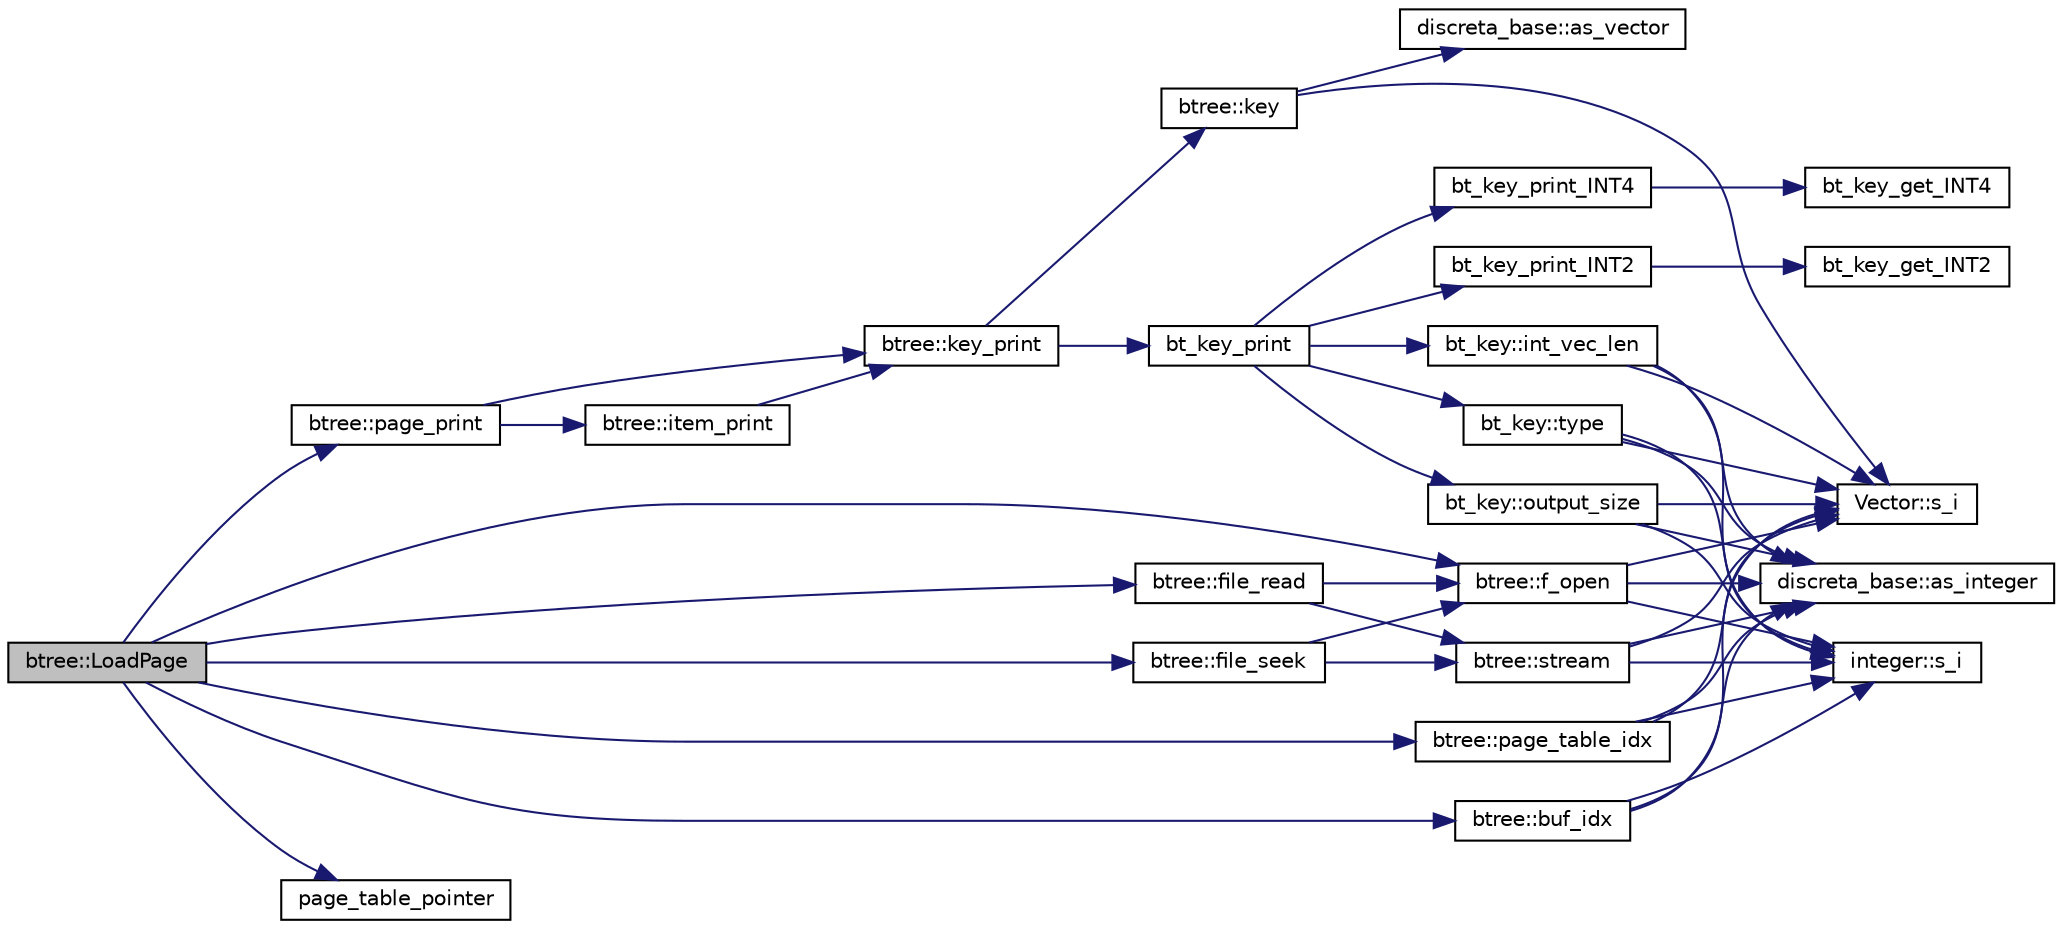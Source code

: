 digraph "btree::LoadPage"
{
  edge [fontname="Helvetica",fontsize="10",labelfontname="Helvetica",labelfontsize="10"];
  node [fontname="Helvetica",fontsize="10",shape=record];
  rankdir="LR";
  Node2797 [label="btree::LoadPage",height=0.2,width=0.4,color="black", fillcolor="grey75", style="filled", fontcolor="black"];
  Node2797 -> Node2798 [color="midnightblue",fontsize="10",style="solid",fontname="Helvetica"];
  Node2798 [label="btree::f_open",height=0.2,width=0.4,color="black", fillcolor="white", style="filled",URL="$dd/db0/classbtree.html#a192d74607f02ea8e0ad631d6e6fd6704"];
  Node2798 -> Node2799 [color="midnightblue",fontsize="10",style="solid",fontname="Helvetica"];
  Node2799 [label="Vector::s_i",height=0.2,width=0.4,color="black", fillcolor="white", style="filled",URL="$d5/db2/class_vector.html#a1c4fe1752523df8119f70dd550244871"];
  Node2798 -> Node2800 [color="midnightblue",fontsize="10",style="solid",fontname="Helvetica"];
  Node2800 [label="discreta_base::as_integer",height=0.2,width=0.4,color="black", fillcolor="white", style="filled",URL="$d7/d71/classdiscreta__base.html#a00d7691eaf874fd283d942692fe8dd26"];
  Node2798 -> Node2801 [color="midnightblue",fontsize="10",style="solid",fontname="Helvetica"];
  Node2801 [label="integer::s_i",height=0.2,width=0.4,color="black", fillcolor="white", style="filled",URL="$d0/de5/classinteger.html#adf28e9f94d4c844adaa950deeb80b904"];
  Node2797 -> Node2802 [color="midnightblue",fontsize="10",style="solid",fontname="Helvetica"];
  Node2802 [label="btree::buf_idx",height=0.2,width=0.4,color="black", fillcolor="white", style="filled",URL="$dd/db0/classbtree.html#a6a928fc93c93d8b5a83ad1ba699b453e"];
  Node2802 -> Node2799 [color="midnightblue",fontsize="10",style="solid",fontname="Helvetica"];
  Node2802 -> Node2800 [color="midnightblue",fontsize="10",style="solid",fontname="Helvetica"];
  Node2802 -> Node2801 [color="midnightblue",fontsize="10",style="solid",fontname="Helvetica"];
  Node2797 -> Node2803 [color="midnightblue",fontsize="10",style="solid",fontname="Helvetica"];
  Node2803 [label="page_table_pointer",height=0.2,width=0.4,color="black", fillcolor="white", style="filled",URL="$d9/d60/discreta_8h.html#a53208086adbea2817fe45f917410d9d0"];
  Node2797 -> Node2804 [color="midnightblue",fontsize="10",style="solid",fontname="Helvetica"];
  Node2804 [label="btree::page_table_idx",height=0.2,width=0.4,color="black", fillcolor="white", style="filled",URL="$dd/db0/classbtree.html#abc6a6f309e4c61cb5a7f4c4a248d384d"];
  Node2804 -> Node2799 [color="midnightblue",fontsize="10",style="solid",fontname="Helvetica"];
  Node2804 -> Node2800 [color="midnightblue",fontsize="10",style="solid",fontname="Helvetica"];
  Node2804 -> Node2801 [color="midnightblue",fontsize="10",style="solid",fontname="Helvetica"];
  Node2797 -> Node2805 [color="midnightblue",fontsize="10",style="solid",fontname="Helvetica"];
  Node2805 [label="btree::file_seek",height=0.2,width=0.4,color="black", fillcolor="white", style="filled",URL="$dd/db0/classbtree.html#a829c985973c7c164fda2d81398e13504"];
  Node2805 -> Node2798 [color="midnightblue",fontsize="10",style="solid",fontname="Helvetica"];
  Node2805 -> Node2806 [color="midnightblue",fontsize="10",style="solid",fontname="Helvetica"];
  Node2806 [label="btree::stream",height=0.2,width=0.4,color="black", fillcolor="white", style="filled",URL="$dd/db0/classbtree.html#af99e68df8c3674b7d77ed80a8bbcffac"];
  Node2806 -> Node2799 [color="midnightblue",fontsize="10",style="solid",fontname="Helvetica"];
  Node2806 -> Node2800 [color="midnightblue",fontsize="10",style="solid",fontname="Helvetica"];
  Node2806 -> Node2801 [color="midnightblue",fontsize="10",style="solid",fontname="Helvetica"];
  Node2797 -> Node2807 [color="midnightblue",fontsize="10",style="solid",fontname="Helvetica"];
  Node2807 [label="btree::file_read",height=0.2,width=0.4,color="black", fillcolor="white", style="filled",URL="$dd/db0/classbtree.html#ab0b9bbc01c3d3836048934e90aec5f6c"];
  Node2807 -> Node2798 [color="midnightblue",fontsize="10",style="solid",fontname="Helvetica"];
  Node2807 -> Node2806 [color="midnightblue",fontsize="10",style="solid",fontname="Helvetica"];
  Node2797 -> Node2808 [color="midnightblue",fontsize="10",style="solid",fontname="Helvetica"];
  Node2808 [label="btree::page_print",height=0.2,width=0.4,color="black", fillcolor="white", style="filled",URL="$dd/db0/classbtree.html#ae6ffbcdff58a0c738d1a0e27a963da5d"];
  Node2808 -> Node2809 [color="midnightblue",fontsize="10",style="solid",fontname="Helvetica"];
  Node2809 [label="btree::item_print",height=0.2,width=0.4,color="black", fillcolor="white", style="filled",URL="$dd/db0/classbtree.html#aca05a17e852f911cf7b1a971e7e7ad08"];
  Node2809 -> Node2810 [color="midnightblue",fontsize="10",style="solid",fontname="Helvetica"];
  Node2810 [label="btree::key_print",height=0.2,width=0.4,color="black", fillcolor="white", style="filled",URL="$dd/db0/classbtree.html#a4d527d5afa4891a2fa69fc1a07c48627"];
  Node2810 -> Node2811 [color="midnightblue",fontsize="10",style="solid",fontname="Helvetica"];
  Node2811 [label="bt_key_print",height=0.2,width=0.4,color="black", fillcolor="white", style="filled",URL="$d0/db3/bt__key_8_c.html#a14b2a3662044cca4e54d45f271c947aa"];
  Node2811 -> Node2812 [color="midnightblue",fontsize="10",style="solid",fontname="Helvetica"];
  Node2812 [label="bt_key::type",height=0.2,width=0.4,color="black", fillcolor="white", style="filled",URL="$d1/de5/classbt__key.html#ae788a415a20f75fe7160408a055bb33f"];
  Node2812 -> Node2799 [color="midnightblue",fontsize="10",style="solid",fontname="Helvetica"];
  Node2812 -> Node2800 [color="midnightblue",fontsize="10",style="solid",fontname="Helvetica"];
  Node2812 -> Node2801 [color="midnightblue",fontsize="10",style="solid",fontname="Helvetica"];
  Node2811 -> Node2813 [color="midnightblue",fontsize="10",style="solid",fontname="Helvetica"];
  Node2813 [label="bt_key::output_size",height=0.2,width=0.4,color="black", fillcolor="white", style="filled",URL="$d1/de5/classbt__key.html#acb48f95d030f62c56051d0cd6e013394"];
  Node2813 -> Node2799 [color="midnightblue",fontsize="10",style="solid",fontname="Helvetica"];
  Node2813 -> Node2800 [color="midnightblue",fontsize="10",style="solid",fontname="Helvetica"];
  Node2813 -> Node2801 [color="midnightblue",fontsize="10",style="solid",fontname="Helvetica"];
  Node2811 -> Node2814 [color="midnightblue",fontsize="10",style="solid",fontname="Helvetica"];
  Node2814 [label="bt_key_print_INT4",height=0.2,width=0.4,color="black", fillcolor="white", style="filled",URL="$d0/db3/bt__key_8_c.html#ad752d162f10144228c321f41fb5b8bdd"];
  Node2814 -> Node2815 [color="midnightblue",fontsize="10",style="solid",fontname="Helvetica"];
  Node2815 [label="bt_key_get_INT4",height=0.2,width=0.4,color="black", fillcolor="white", style="filled",URL="$d0/db3/bt__key_8_c.html#ae2728a8a265629876b486504625977fa"];
  Node2811 -> Node2816 [color="midnightblue",fontsize="10",style="solid",fontname="Helvetica"];
  Node2816 [label="bt_key_print_INT2",height=0.2,width=0.4,color="black", fillcolor="white", style="filled",URL="$d0/db3/bt__key_8_c.html#a557e01620ef554044797f4e097ba0924"];
  Node2816 -> Node2817 [color="midnightblue",fontsize="10",style="solid",fontname="Helvetica"];
  Node2817 [label="bt_key_get_INT2",height=0.2,width=0.4,color="black", fillcolor="white", style="filled",URL="$d0/db3/bt__key_8_c.html#a6a73c042fa4b7f530a244c4fc6c9e8f2"];
  Node2811 -> Node2818 [color="midnightblue",fontsize="10",style="solid",fontname="Helvetica"];
  Node2818 [label="bt_key::int_vec_len",height=0.2,width=0.4,color="black", fillcolor="white", style="filled",URL="$d1/de5/classbt__key.html#ac8e43906f79bacf330fa1726925b7e37"];
  Node2818 -> Node2799 [color="midnightblue",fontsize="10",style="solid",fontname="Helvetica"];
  Node2818 -> Node2800 [color="midnightblue",fontsize="10",style="solid",fontname="Helvetica"];
  Node2818 -> Node2801 [color="midnightblue",fontsize="10",style="solid",fontname="Helvetica"];
  Node2810 -> Node2819 [color="midnightblue",fontsize="10",style="solid",fontname="Helvetica"];
  Node2819 [label="btree::key",height=0.2,width=0.4,color="black", fillcolor="white", style="filled",URL="$dd/db0/classbtree.html#abc561b2c60acc5a699637b7eb2549503"];
  Node2819 -> Node2799 [color="midnightblue",fontsize="10",style="solid",fontname="Helvetica"];
  Node2819 -> Node2820 [color="midnightblue",fontsize="10",style="solid",fontname="Helvetica"];
  Node2820 [label="discreta_base::as_vector",height=0.2,width=0.4,color="black", fillcolor="white", style="filled",URL="$d7/d71/classdiscreta__base.html#a7bdd6cae39c380b128ee9e17e42cf020"];
  Node2808 -> Node2810 [color="midnightblue",fontsize="10",style="solid",fontname="Helvetica"];
}
